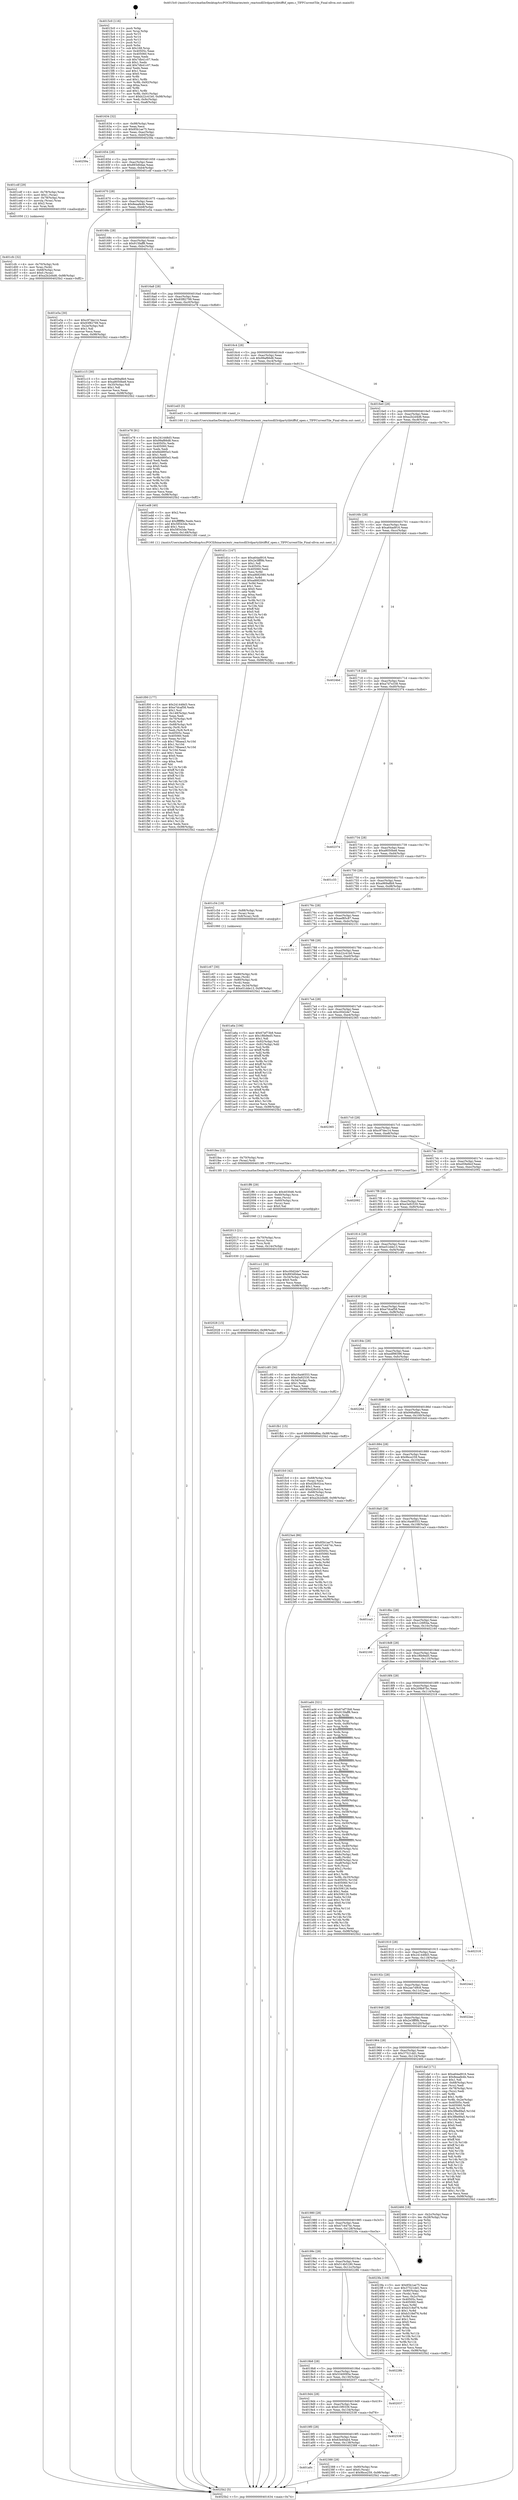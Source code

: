 digraph "0x4015c0" {
  label = "0x4015c0 (/mnt/c/Users/mathe/Desktop/tcc/POCII/binaries/extr_reactosdll3rdpartylibtifftif_open.c_TIFFCurrentTile_Final-ollvm.out::main(0))"
  labelloc = "t"
  node[shape=record]

  Entry [label="",width=0.3,height=0.3,shape=circle,fillcolor=black,style=filled]
  "0x401634" [label="{
     0x401634 [32]\l
     | [instrs]\l
     &nbsp;&nbsp;0x401634 \<+6\>: mov -0x98(%rbp),%eax\l
     &nbsp;&nbsp;0x40163a \<+2\>: mov %eax,%ecx\l
     &nbsp;&nbsp;0x40163c \<+6\>: sub $0x85b1ae75,%ecx\l
     &nbsp;&nbsp;0x401642 \<+6\>: mov %eax,-0xac(%rbp)\l
     &nbsp;&nbsp;0x401648 \<+6\>: mov %ecx,-0xb0(%rbp)\l
     &nbsp;&nbsp;0x40164e \<+6\>: je 000000000040259a \<main+0xfda\>\l
  }"]
  "0x40259a" [label="{
     0x40259a\l
  }", style=dashed]
  "0x401654" [label="{
     0x401654 [28]\l
     | [instrs]\l
     &nbsp;&nbsp;0x401654 \<+5\>: jmp 0000000000401659 \<main+0x99\>\l
     &nbsp;&nbsp;0x401659 \<+6\>: mov -0xac(%rbp),%eax\l
     &nbsp;&nbsp;0x40165f \<+5\>: sub $0x893d0dae,%eax\l
     &nbsp;&nbsp;0x401664 \<+6\>: mov %eax,-0xb4(%rbp)\l
     &nbsp;&nbsp;0x40166a \<+6\>: je 0000000000401cdf \<main+0x71f\>\l
  }"]
  Exit [label="",width=0.3,height=0.3,shape=circle,fillcolor=black,style=filled,peripheries=2]
  "0x401cdf" [label="{
     0x401cdf [29]\l
     | [instrs]\l
     &nbsp;&nbsp;0x401cdf \<+4\>: mov -0x78(%rbp),%rax\l
     &nbsp;&nbsp;0x401ce3 \<+6\>: movl $0x1,(%rax)\l
     &nbsp;&nbsp;0x401ce9 \<+4\>: mov -0x78(%rbp),%rax\l
     &nbsp;&nbsp;0x401ced \<+3\>: movslq (%rax),%rax\l
     &nbsp;&nbsp;0x401cf0 \<+4\>: shl $0x2,%rax\l
     &nbsp;&nbsp;0x401cf4 \<+3\>: mov %rax,%rdi\l
     &nbsp;&nbsp;0x401cf7 \<+5\>: call 0000000000401050 \<malloc@plt\>\l
     | [calls]\l
     &nbsp;&nbsp;0x401050 \{1\} (unknown)\l
  }"]
  "0x401670" [label="{
     0x401670 [28]\l
     | [instrs]\l
     &nbsp;&nbsp;0x401670 \<+5\>: jmp 0000000000401675 \<main+0xb5\>\l
     &nbsp;&nbsp;0x401675 \<+6\>: mov -0xac(%rbp),%eax\l
     &nbsp;&nbsp;0x40167b \<+5\>: sub $0x8eaafe4b,%eax\l
     &nbsp;&nbsp;0x401680 \<+6\>: mov %eax,-0xb8(%rbp)\l
     &nbsp;&nbsp;0x401686 \<+6\>: je 0000000000401e5a \<main+0x89a\>\l
  }"]
  "0x401a0c" [label="{
     0x401a0c\l
  }", style=dashed]
  "0x401e5a" [label="{
     0x401e5a [30]\l
     | [instrs]\l
     &nbsp;&nbsp;0x401e5a \<+5\>: mov $0xc97dec14,%eax\l
     &nbsp;&nbsp;0x401e5f \<+5\>: mov $0x93f82799,%ecx\l
     &nbsp;&nbsp;0x401e64 \<+3\>: mov -0x2e(%rbp),%dl\l
     &nbsp;&nbsp;0x401e67 \<+3\>: test $0x1,%dl\l
     &nbsp;&nbsp;0x401e6a \<+3\>: cmovne %ecx,%eax\l
     &nbsp;&nbsp;0x401e6d \<+6\>: mov %eax,-0x98(%rbp)\l
     &nbsp;&nbsp;0x401e73 \<+5\>: jmp 00000000004025b2 \<main+0xff2\>\l
  }"]
  "0x40168c" [label="{
     0x40168c [28]\l
     | [instrs]\l
     &nbsp;&nbsp;0x40168c \<+5\>: jmp 0000000000401691 \<main+0xd1\>\l
     &nbsp;&nbsp;0x401691 \<+6\>: mov -0xac(%rbp),%eax\l
     &nbsp;&nbsp;0x401697 \<+5\>: sub $0x915faff8,%eax\l
     &nbsp;&nbsp;0x40169c \<+6\>: mov %eax,-0xbc(%rbp)\l
     &nbsp;&nbsp;0x4016a2 \<+6\>: je 0000000000401c15 \<main+0x655\>\l
  }"]
  "0x402388" [label="{
     0x402388 [28]\l
     | [instrs]\l
     &nbsp;&nbsp;0x402388 \<+7\>: mov -0x90(%rbp),%rax\l
     &nbsp;&nbsp;0x40238f \<+6\>: movl $0x0,(%rax)\l
     &nbsp;&nbsp;0x402395 \<+10\>: movl $0x9bce259,-0x98(%rbp)\l
     &nbsp;&nbsp;0x40239f \<+5\>: jmp 00000000004025b2 \<main+0xff2\>\l
  }"]
  "0x401c15" [label="{
     0x401c15 [30]\l
     | [instrs]\l
     &nbsp;&nbsp;0x401c15 \<+5\>: mov $0xa969a8b9,%eax\l
     &nbsp;&nbsp;0x401c1a \<+5\>: mov $0xa8050be8,%ecx\l
     &nbsp;&nbsp;0x401c1f \<+3\>: mov -0x35(%rbp),%dl\l
     &nbsp;&nbsp;0x401c22 \<+3\>: test $0x1,%dl\l
     &nbsp;&nbsp;0x401c25 \<+3\>: cmovne %ecx,%eax\l
     &nbsp;&nbsp;0x401c28 \<+6\>: mov %eax,-0x98(%rbp)\l
     &nbsp;&nbsp;0x401c2e \<+5\>: jmp 00000000004025b2 \<main+0xff2\>\l
  }"]
  "0x4016a8" [label="{
     0x4016a8 [28]\l
     | [instrs]\l
     &nbsp;&nbsp;0x4016a8 \<+5\>: jmp 00000000004016ad \<main+0xed\>\l
     &nbsp;&nbsp;0x4016ad \<+6\>: mov -0xac(%rbp),%eax\l
     &nbsp;&nbsp;0x4016b3 \<+5\>: sub $0x93f82799,%eax\l
     &nbsp;&nbsp;0x4016b8 \<+6\>: mov %eax,-0xc0(%rbp)\l
     &nbsp;&nbsp;0x4016be \<+6\>: je 0000000000401e78 \<main+0x8b8\>\l
  }"]
  "0x4019f0" [label="{
     0x4019f0 [28]\l
     | [instrs]\l
     &nbsp;&nbsp;0x4019f0 \<+5\>: jmp 00000000004019f5 \<main+0x435\>\l
     &nbsp;&nbsp;0x4019f5 \<+6\>: mov -0xac(%rbp),%eax\l
     &nbsp;&nbsp;0x4019fb \<+5\>: sub $0x63e40ab4,%eax\l
     &nbsp;&nbsp;0x401a00 \<+6\>: mov %eax,-0x138(%rbp)\l
     &nbsp;&nbsp;0x401a06 \<+6\>: je 0000000000402388 \<main+0xdc8\>\l
  }"]
  "0x401e78" [label="{
     0x401e78 [91]\l
     | [instrs]\l
     &nbsp;&nbsp;0x401e78 \<+5\>: mov $0x241448d3,%eax\l
     &nbsp;&nbsp;0x401e7d \<+5\>: mov $0x99af66d8,%ecx\l
     &nbsp;&nbsp;0x401e82 \<+7\>: mov 0x40505c,%edx\l
     &nbsp;&nbsp;0x401e89 \<+7\>: mov 0x405060,%esi\l
     &nbsp;&nbsp;0x401e90 \<+2\>: mov %edx,%edi\l
     &nbsp;&nbsp;0x401e92 \<+6\>: sub $0x8dd895e3,%edi\l
     &nbsp;&nbsp;0x401e98 \<+3\>: sub $0x1,%edi\l
     &nbsp;&nbsp;0x401e9b \<+6\>: add $0x8dd895e3,%edi\l
     &nbsp;&nbsp;0x401ea1 \<+3\>: imul %edi,%edx\l
     &nbsp;&nbsp;0x401ea4 \<+3\>: and $0x1,%edx\l
     &nbsp;&nbsp;0x401ea7 \<+3\>: cmp $0x0,%edx\l
     &nbsp;&nbsp;0x401eaa \<+4\>: sete %r8b\l
     &nbsp;&nbsp;0x401eae \<+3\>: cmp $0xa,%esi\l
     &nbsp;&nbsp;0x401eb1 \<+4\>: setl %r9b\l
     &nbsp;&nbsp;0x401eb5 \<+3\>: mov %r8b,%r10b\l
     &nbsp;&nbsp;0x401eb8 \<+3\>: and %r9b,%r10b\l
     &nbsp;&nbsp;0x401ebb \<+3\>: xor %r9b,%r8b\l
     &nbsp;&nbsp;0x401ebe \<+3\>: or %r8b,%r10b\l
     &nbsp;&nbsp;0x401ec1 \<+4\>: test $0x1,%r10b\l
     &nbsp;&nbsp;0x401ec5 \<+3\>: cmovne %ecx,%eax\l
     &nbsp;&nbsp;0x401ec8 \<+6\>: mov %eax,-0x98(%rbp)\l
     &nbsp;&nbsp;0x401ece \<+5\>: jmp 00000000004025b2 \<main+0xff2\>\l
  }"]
  "0x4016c4" [label="{
     0x4016c4 [28]\l
     | [instrs]\l
     &nbsp;&nbsp;0x4016c4 \<+5\>: jmp 00000000004016c9 \<main+0x109\>\l
     &nbsp;&nbsp;0x4016c9 \<+6\>: mov -0xac(%rbp),%eax\l
     &nbsp;&nbsp;0x4016cf \<+5\>: sub $0x99af66d8,%eax\l
     &nbsp;&nbsp;0x4016d4 \<+6\>: mov %eax,-0xc4(%rbp)\l
     &nbsp;&nbsp;0x4016da \<+6\>: je 0000000000401ed3 \<main+0x913\>\l
  }"]
  "0x402538" [label="{
     0x402538\l
  }", style=dashed]
  "0x401ed3" [label="{
     0x401ed3 [5]\l
     | [instrs]\l
     &nbsp;&nbsp;0x401ed3 \<+5\>: call 0000000000401160 \<next_i\>\l
     | [calls]\l
     &nbsp;&nbsp;0x401160 \{1\} (/mnt/c/Users/mathe/Desktop/tcc/POCII/binaries/extr_reactosdll3rdpartylibtifftif_open.c_TIFFCurrentTile_Final-ollvm.out::next_i)\l
  }"]
  "0x4016e0" [label="{
     0x4016e0 [28]\l
     | [instrs]\l
     &nbsp;&nbsp;0x4016e0 \<+5\>: jmp 00000000004016e5 \<main+0x125\>\l
     &nbsp;&nbsp;0x4016e5 \<+6\>: mov -0xac(%rbp),%eax\l
     &nbsp;&nbsp;0x4016eb \<+5\>: sub $0xa2b2d4d6,%eax\l
     &nbsp;&nbsp;0x4016f0 \<+6\>: mov %eax,-0xc8(%rbp)\l
     &nbsp;&nbsp;0x4016f6 \<+6\>: je 0000000000401d1c \<main+0x75c\>\l
  }"]
  "0x4019d4" [label="{
     0x4019d4 [28]\l
     | [instrs]\l
     &nbsp;&nbsp;0x4019d4 \<+5\>: jmp 00000000004019d9 \<main+0x419\>\l
     &nbsp;&nbsp;0x4019d9 \<+6\>: mov -0xac(%rbp),%eax\l
     &nbsp;&nbsp;0x4019df \<+5\>: sub $0x610f0339,%eax\l
     &nbsp;&nbsp;0x4019e4 \<+6\>: mov %eax,-0x134(%rbp)\l
     &nbsp;&nbsp;0x4019ea \<+6\>: je 0000000000402538 \<main+0xf78\>\l
  }"]
  "0x401d1c" [label="{
     0x401d1c [147]\l
     | [instrs]\l
     &nbsp;&nbsp;0x401d1c \<+5\>: mov $0xa64ad916,%eax\l
     &nbsp;&nbsp;0x401d21 \<+5\>: mov $0x2e3fff9b,%ecx\l
     &nbsp;&nbsp;0x401d26 \<+2\>: mov $0x1,%dl\l
     &nbsp;&nbsp;0x401d28 \<+7\>: mov 0x40505c,%esi\l
     &nbsp;&nbsp;0x401d2f \<+7\>: mov 0x405060,%edi\l
     &nbsp;&nbsp;0x401d36 \<+3\>: mov %esi,%r8d\l
     &nbsp;&nbsp;0x401d39 \<+7\>: add $0xad682080,%r8d\l
     &nbsp;&nbsp;0x401d40 \<+4\>: sub $0x1,%r8d\l
     &nbsp;&nbsp;0x401d44 \<+7\>: sub $0xad682080,%r8d\l
     &nbsp;&nbsp;0x401d4b \<+4\>: imul %r8d,%esi\l
     &nbsp;&nbsp;0x401d4f \<+3\>: and $0x1,%esi\l
     &nbsp;&nbsp;0x401d52 \<+3\>: cmp $0x0,%esi\l
     &nbsp;&nbsp;0x401d55 \<+4\>: sete %r9b\l
     &nbsp;&nbsp;0x401d59 \<+3\>: cmp $0xa,%edi\l
     &nbsp;&nbsp;0x401d5c \<+4\>: setl %r10b\l
     &nbsp;&nbsp;0x401d60 \<+3\>: mov %r9b,%r11b\l
     &nbsp;&nbsp;0x401d63 \<+4\>: xor $0xff,%r11b\l
     &nbsp;&nbsp;0x401d67 \<+3\>: mov %r10b,%bl\l
     &nbsp;&nbsp;0x401d6a \<+3\>: xor $0xff,%bl\l
     &nbsp;&nbsp;0x401d6d \<+3\>: xor $0x0,%dl\l
     &nbsp;&nbsp;0x401d70 \<+3\>: mov %r11b,%r14b\l
     &nbsp;&nbsp;0x401d73 \<+4\>: and $0x0,%r14b\l
     &nbsp;&nbsp;0x401d77 \<+3\>: and %dl,%r9b\l
     &nbsp;&nbsp;0x401d7a \<+3\>: mov %bl,%r15b\l
     &nbsp;&nbsp;0x401d7d \<+4\>: and $0x0,%r15b\l
     &nbsp;&nbsp;0x401d81 \<+3\>: and %dl,%r10b\l
     &nbsp;&nbsp;0x401d84 \<+3\>: or %r9b,%r14b\l
     &nbsp;&nbsp;0x401d87 \<+3\>: or %r10b,%r15b\l
     &nbsp;&nbsp;0x401d8a \<+3\>: xor %r15b,%r14b\l
     &nbsp;&nbsp;0x401d8d \<+3\>: or %bl,%r11b\l
     &nbsp;&nbsp;0x401d90 \<+4\>: xor $0xff,%r11b\l
     &nbsp;&nbsp;0x401d94 \<+3\>: or $0x0,%dl\l
     &nbsp;&nbsp;0x401d97 \<+3\>: and %dl,%r11b\l
     &nbsp;&nbsp;0x401d9a \<+3\>: or %r11b,%r14b\l
     &nbsp;&nbsp;0x401d9d \<+4\>: test $0x1,%r14b\l
     &nbsp;&nbsp;0x401da1 \<+3\>: cmovne %ecx,%eax\l
     &nbsp;&nbsp;0x401da4 \<+6\>: mov %eax,-0x98(%rbp)\l
     &nbsp;&nbsp;0x401daa \<+5\>: jmp 00000000004025b2 \<main+0xff2\>\l
  }"]
  "0x4016fc" [label="{
     0x4016fc [28]\l
     | [instrs]\l
     &nbsp;&nbsp;0x4016fc \<+5\>: jmp 0000000000401701 \<main+0x141\>\l
     &nbsp;&nbsp;0x401701 \<+6\>: mov -0xac(%rbp),%eax\l
     &nbsp;&nbsp;0x401707 \<+5\>: sub $0xa64ad916,%eax\l
     &nbsp;&nbsp;0x40170c \<+6\>: mov %eax,-0xcc(%rbp)\l
     &nbsp;&nbsp;0x401712 \<+6\>: je 00000000004024bd \<main+0xefd\>\l
  }"]
  "0x402037" [label="{
     0x402037\l
  }", style=dashed]
  "0x4024bd" [label="{
     0x4024bd\l
  }", style=dashed]
  "0x401718" [label="{
     0x401718 [28]\l
     | [instrs]\l
     &nbsp;&nbsp;0x401718 \<+5\>: jmp 000000000040171d \<main+0x15d\>\l
     &nbsp;&nbsp;0x40171d \<+6\>: mov -0xac(%rbp),%eax\l
     &nbsp;&nbsp;0x401723 \<+5\>: sub $0xa7d7e338,%eax\l
     &nbsp;&nbsp;0x401728 \<+6\>: mov %eax,-0xd0(%rbp)\l
     &nbsp;&nbsp;0x40172e \<+6\>: je 0000000000402374 \<main+0xdb4\>\l
  }"]
  "0x4019b8" [label="{
     0x4019b8 [28]\l
     | [instrs]\l
     &nbsp;&nbsp;0x4019b8 \<+5\>: jmp 00000000004019bd \<main+0x3fd\>\l
     &nbsp;&nbsp;0x4019bd \<+6\>: mov -0xac(%rbp),%eax\l
     &nbsp;&nbsp;0x4019c3 \<+5\>: sub $0x5340095e,%eax\l
     &nbsp;&nbsp;0x4019c8 \<+6\>: mov %eax,-0x130(%rbp)\l
     &nbsp;&nbsp;0x4019ce \<+6\>: je 0000000000402037 \<main+0xa77\>\l
  }"]
  "0x402374" [label="{
     0x402374\l
  }", style=dashed]
  "0x401734" [label="{
     0x401734 [28]\l
     | [instrs]\l
     &nbsp;&nbsp;0x401734 \<+5\>: jmp 0000000000401739 \<main+0x179\>\l
     &nbsp;&nbsp;0x401739 \<+6\>: mov -0xac(%rbp),%eax\l
     &nbsp;&nbsp;0x40173f \<+5\>: sub $0xa8050be8,%eax\l
     &nbsp;&nbsp;0x401744 \<+6\>: mov %eax,-0xd4(%rbp)\l
     &nbsp;&nbsp;0x40174a \<+6\>: je 0000000000401c33 \<main+0x673\>\l
  }"]
  "0x40228b" [label="{
     0x40228b\l
  }", style=dashed]
  "0x401c33" [label="{
     0x401c33\l
  }", style=dashed]
  "0x401750" [label="{
     0x401750 [28]\l
     | [instrs]\l
     &nbsp;&nbsp;0x401750 \<+5\>: jmp 0000000000401755 \<main+0x195\>\l
     &nbsp;&nbsp;0x401755 \<+6\>: mov -0xac(%rbp),%eax\l
     &nbsp;&nbsp;0x40175b \<+5\>: sub $0xa969a8b9,%eax\l
     &nbsp;&nbsp;0x401760 \<+6\>: mov %eax,-0xd8(%rbp)\l
     &nbsp;&nbsp;0x401766 \<+6\>: je 0000000000401c54 \<main+0x694\>\l
  }"]
  "0x40199c" [label="{
     0x40199c [28]\l
     | [instrs]\l
     &nbsp;&nbsp;0x40199c \<+5\>: jmp 00000000004019a1 \<main+0x3e1\>\l
     &nbsp;&nbsp;0x4019a1 \<+6\>: mov -0xac(%rbp),%eax\l
     &nbsp;&nbsp;0x4019a7 \<+5\>: sub $0x514b5180,%eax\l
     &nbsp;&nbsp;0x4019ac \<+6\>: mov %eax,-0x12c(%rbp)\l
     &nbsp;&nbsp;0x4019b2 \<+6\>: je 000000000040228b \<main+0xccb\>\l
  }"]
  "0x401c54" [label="{
     0x401c54 [19]\l
     | [instrs]\l
     &nbsp;&nbsp;0x401c54 \<+7\>: mov -0x88(%rbp),%rax\l
     &nbsp;&nbsp;0x401c5b \<+3\>: mov (%rax),%rax\l
     &nbsp;&nbsp;0x401c5e \<+4\>: mov 0x8(%rax),%rdi\l
     &nbsp;&nbsp;0x401c62 \<+5\>: call 0000000000401060 \<atoi@plt\>\l
     | [calls]\l
     &nbsp;&nbsp;0x401060 \{1\} (unknown)\l
  }"]
  "0x40176c" [label="{
     0x40176c [28]\l
     | [instrs]\l
     &nbsp;&nbsp;0x40176c \<+5\>: jmp 0000000000401771 \<main+0x1b1\>\l
     &nbsp;&nbsp;0x401771 \<+6\>: mov -0xac(%rbp),%eax\l
     &nbsp;&nbsp;0x401777 \<+5\>: sub $0xaef85c87,%eax\l
     &nbsp;&nbsp;0x40177c \<+6\>: mov %eax,-0xdc(%rbp)\l
     &nbsp;&nbsp;0x401782 \<+6\>: je 0000000000402151 \<main+0xb91\>\l
  }"]
  "0x4023fa" [label="{
     0x4023fa [108]\l
     | [instrs]\l
     &nbsp;&nbsp;0x4023fa \<+5\>: mov $0x85b1ae75,%eax\l
     &nbsp;&nbsp;0x4023ff \<+5\>: mov $0x37521dd1,%ecx\l
     &nbsp;&nbsp;0x402404 \<+7\>: mov -0x90(%rbp),%rdx\l
     &nbsp;&nbsp;0x40240b \<+2\>: mov (%rdx),%esi\l
     &nbsp;&nbsp;0x40240d \<+3\>: mov %esi,-0x2c(%rbp)\l
     &nbsp;&nbsp;0x402410 \<+7\>: mov 0x40505c,%esi\l
     &nbsp;&nbsp;0x402417 \<+7\>: mov 0x405060,%edi\l
     &nbsp;&nbsp;0x40241e \<+3\>: mov %esi,%r8d\l
     &nbsp;&nbsp;0x402421 \<+7\>: add $0xb318ef76,%r8d\l
     &nbsp;&nbsp;0x402428 \<+4\>: sub $0x1,%r8d\l
     &nbsp;&nbsp;0x40242c \<+7\>: sub $0xb318ef76,%r8d\l
     &nbsp;&nbsp;0x402433 \<+4\>: imul %r8d,%esi\l
     &nbsp;&nbsp;0x402437 \<+3\>: and $0x1,%esi\l
     &nbsp;&nbsp;0x40243a \<+3\>: cmp $0x0,%esi\l
     &nbsp;&nbsp;0x40243d \<+4\>: sete %r9b\l
     &nbsp;&nbsp;0x402441 \<+3\>: cmp $0xa,%edi\l
     &nbsp;&nbsp;0x402444 \<+4\>: setl %r10b\l
     &nbsp;&nbsp;0x402448 \<+3\>: mov %r9b,%r11b\l
     &nbsp;&nbsp;0x40244b \<+3\>: and %r10b,%r11b\l
     &nbsp;&nbsp;0x40244e \<+3\>: xor %r10b,%r9b\l
     &nbsp;&nbsp;0x402451 \<+3\>: or %r9b,%r11b\l
     &nbsp;&nbsp;0x402454 \<+4\>: test $0x1,%r11b\l
     &nbsp;&nbsp;0x402458 \<+3\>: cmovne %ecx,%eax\l
     &nbsp;&nbsp;0x40245b \<+6\>: mov %eax,-0x98(%rbp)\l
     &nbsp;&nbsp;0x402461 \<+5\>: jmp 00000000004025b2 \<main+0xff2\>\l
  }"]
  "0x402151" [label="{
     0x402151\l
  }", style=dashed]
  "0x401788" [label="{
     0x401788 [28]\l
     | [instrs]\l
     &nbsp;&nbsp;0x401788 \<+5\>: jmp 000000000040178d \<main+0x1cd\>\l
     &nbsp;&nbsp;0x40178d \<+6\>: mov -0xac(%rbp),%eax\l
     &nbsp;&nbsp;0x401793 \<+5\>: sub $0xb22c41b0,%eax\l
     &nbsp;&nbsp;0x401798 \<+6\>: mov %eax,-0xe0(%rbp)\l
     &nbsp;&nbsp;0x40179e \<+6\>: je 0000000000401a6a \<main+0x4aa\>\l
  }"]
  "0x401980" [label="{
     0x401980 [28]\l
     | [instrs]\l
     &nbsp;&nbsp;0x401980 \<+5\>: jmp 0000000000401985 \<main+0x3c5\>\l
     &nbsp;&nbsp;0x401985 \<+6\>: mov -0xac(%rbp),%eax\l
     &nbsp;&nbsp;0x40198b \<+5\>: sub $0x47c4474c,%eax\l
     &nbsp;&nbsp;0x401990 \<+6\>: mov %eax,-0x128(%rbp)\l
     &nbsp;&nbsp;0x401996 \<+6\>: je 00000000004023fa \<main+0xe3a\>\l
  }"]
  "0x401a6a" [label="{
     0x401a6a [106]\l
     | [instrs]\l
     &nbsp;&nbsp;0x401a6a \<+5\>: mov $0x67ef73b8,%eax\l
     &nbsp;&nbsp;0x401a6f \<+5\>: mov $0x1f6b9ed5,%ecx\l
     &nbsp;&nbsp;0x401a74 \<+2\>: mov $0x1,%dl\l
     &nbsp;&nbsp;0x401a76 \<+7\>: mov -0x92(%rbp),%sil\l
     &nbsp;&nbsp;0x401a7d \<+7\>: mov -0x91(%rbp),%dil\l
     &nbsp;&nbsp;0x401a84 \<+3\>: mov %sil,%r8b\l
     &nbsp;&nbsp;0x401a87 \<+4\>: xor $0xff,%r8b\l
     &nbsp;&nbsp;0x401a8b \<+3\>: mov %dil,%r9b\l
     &nbsp;&nbsp;0x401a8e \<+4\>: xor $0xff,%r9b\l
     &nbsp;&nbsp;0x401a92 \<+3\>: xor $0x1,%dl\l
     &nbsp;&nbsp;0x401a95 \<+3\>: mov %r8b,%r10b\l
     &nbsp;&nbsp;0x401a98 \<+4\>: and $0xff,%r10b\l
     &nbsp;&nbsp;0x401a9c \<+3\>: and %dl,%sil\l
     &nbsp;&nbsp;0x401a9f \<+3\>: mov %r9b,%r11b\l
     &nbsp;&nbsp;0x401aa2 \<+4\>: and $0xff,%r11b\l
     &nbsp;&nbsp;0x401aa6 \<+3\>: and %dl,%dil\l
     &nbsp;&nbsp;0x401aa9 \<+3\>: or %sil,%r10b\l
     &nbsp;&nbsp;0x401aac \<+3\>: or %dil,%r11b\l
     &nbsp;&nbsp;0x401aaf \<+3\>: xor %r11b,%r10b\l
     &nbsp;&nbsp;0x401ab2 \<+3\>: or %r9b,%r8b\l
     &nbsp;&nbsp;0x401ab5 \<+4\>: xor $0xff,%r8b\l
     &nbsp;&nbsp;0x401ab9 \<+3\>: or $0x1,%dl\l
     &nbsp;&nbsp;0x401abc \<+3\>: and %dl,%r8b\l
     &nbsp;&nbsp;0x401abf \<+3\>: or %r8b,%r10b\l
     &nbsp;&nbsp;0x401ac2 \<+4\>: test $0x1,%r10b\l
     &nbsp;&nbsp;0x401ac6 \<+3\>: cmovne %ecx,%eax\l
     &nbsp;&nbsp;0x401ac9 \<+6\>: mov %eax,-0x98(%rbp)\l
     &nbsp;&nbsp;0x401acf \<+5\>: jmp 00000000004025b2 \<main+0xff2\>\l
  }"]
  "0x4017a4" [label="{
     0x4017a4 [28]\l
     | [instrs]\l
     &nbsp;&nbsp;0x4017a4 \<+5\>: jmp 00000000004017a9 \<main+0x1e9\>\l
     &nbsp;&nbsp;0x4017a9 \<+6\>: mov -0xac(%rbp),%eax\l
     &nbsp;&nbsp;0x4017af \<+5\>: sub $0xc00d2de7,%eax\l
     &nbsp;&nbsp;0x4017b4 \<+6\>: mov %eax,-0xe4(%rbp)\l
     &nbsp;&nbsp;0x4017ba \<+6\>: je 0000000000402365 \<main+0xda5\>\l
  }"]
  "0x4025b2" [label="{
     0x4025b2 [5]\l
     | [instrs]\l
     &nbsp;&nbsp;0x4025b2 \<+5\>: jmp 0000000000401634 \<main+0x74\>\l
  }"]
  "0x4015c0" [label="{
     0x4015c0 [116]\l
     | [instrs]\l
     &nbsp;&nbsp;0x4015c0 \<+1\>: push %rbp\l
     &nbsp;&nbsp;0x4015c1 \<+3\>: mov %rsp,%rbp\l
     &nbsp;&nbsp;0x4015c4 \<+2\>: push %r15\l
     &nbsp;&nbsp;0x4015c6 \<+2\>: push %r14\l
     &nbsp;&nbsp;0x4015c8 \<+2\>: push %r13\l
     &nbsp;&nbsp;0x4015ca \<+2\>: push %r12\l
     &nbsp;&nbsp;0x4015cc \<+1\>: push %rbx\l
     &nbsp;&nbsp;0x4015cd \<+7\>: sub $0x168,%rsp\l
     &nbsp;&nbsp;0x4015d4 \<+7\>: mov 0x40505c,%eax\l
     &nbsp;&nbsp;0x4015db \<+7\>: mov 0x405060,%ecx\l
     &nbsp;&nbsp;0x4015e2 \<+2\>: mov %eax,%edx\l
     &nbsp;&nbsp;0x4015e4 \<+6\>: sub $0x7db41c07,%edx\l
     &nbsp;&nbsp;0x4015ea \<+3\>: sub $0x1,%edx\l
     &nbsp;&nbsp;0x4015ed \<+6\>: add $0x7db41c07,%edx\l
     &nbsp;&nbsp;0x4015f3 \<+3\>: imul %edx,%eax\l
     &nbsp;&nbsp;0x4015f6 \<+3\>: and $0x1,%eax\l
     &nbsp;&nbsp;0x4015f9 \<+3\>: cmp $0x0,%eax\l
     &nbsp;&nbsp;0x4015fc \<+4\>: sete %r8b\l
     &nbsp;&nbsp;0x401600 \<+4\>: and $0x1,%r8b\l
     &nbsp;&nbsp;0x401604 \<+7\>: mov %r8b,-0x92(%rbp)\l
     &nbsp;&nbsp;0x40160b \<+3\>: cmp $0xa,%ecx\l
     &nbsp;&nbsp;0x40160e \<+4\>: setl %r8b\l
     &nbsp;&nbsp;0x401612 \<+4\>: and $0x1,%r8b\l
     &nbsp;&nbsp;0x401616 \<+7\>: mov %r8b,-0x91(%rbp)\l
     &nbsp;&nbsp;0x40161d \<+10\>: movl $0xb22c41b0,-0x98(%rbp)\l
     &nbsp;&nbsp;0x401627 \<+6\>: mov %edi,-0x9c(%rbp)\l
     &nbsp;&nbsp;0x40162d \<+7\>: mov %rsi,-0xa8(%rbp)\l
  }"]
  "0x402466" [label="{
     0x402466 [18]\l
     | [instrs]\l
     &nbsp;&nbsp;0x402466 \<+3\>: mov -0x2c(%rbp),%eax\l
     &nbsp;&nbsp;0x402469 \<+4\>: lea -0x28(%rbp),%rsp\l
     &nbsp;&nbsp;0x40246d \<+1\>: pop %rbx\l
     &nbsp;&nbsp;0x40246e \<+2\>: pop %r12\l
     &nbsp;&nbsp;0x402470 \<+2\>: pop %r13\l
     &nbsp;&nbsp;0x402472 \<+2\>: pop %r14\l
     &nbsp;&nbsp;0x402474 \<+2\>: pop %r15\l
     &nbsp;&nbsp;0x402476 \<+1\>: pop %rbp\l
     &nbsp;&nbsp;0x402477 \<+1\>: ret\l
  }"]
  "0x402365" [label="{
     0x402365\l
  }", style=dashed]
  "0x4017c0" [label="{
     0x4017c0 [28]\l
     | [instrs]\l
     &nbsp;&nbsp;0x4017c0 \<+5\>: jmp 00000000004017c5 \<main+0x205\>\l
     &nbsp;&nbsp;0x4017c5 \<+6\>: mov -0xac(%rbp),%eax\l
     &nbsp;&nbsp;0x4017cb \<+5\>: sub $0xc97dec14,%eax\l
     &nbsp;&nbsp;0x4017d0 \<+6\>: mov %eax,-0xe8(%rbp)\l
     &nbsp;&nbsp;0x4017d6 \<+6\>: je 0000000000401fea \<main+0xa2a\>\l
  }"]
  "0x402028" [label="{
     0x402028 [15]\l
     | [instrs]\l
     &nbsp;&nbsp;0x402028 \<+10\>: movl $0x63e40ab4,-0x98(%rbp)\l
     &nbsp;&nbsp;0x402032 \<+5\>: jmp 00000000004025b2 \<main+0xff2\>\l
  }"]
  "0x401fea" [label="{
     0x401fea [12]\l
     | [instrs]\l
     &nbsp;&nbsp;0x401fea \<+4\>: mov -0x70(%rbp),%rax\l
     &nbsp;&nbsp;0x401fee \<+3\>: mov (%rax),%rdi\l
     &nbsp;&nbsp;0x401ff1 \<+5\>: call 00000000004013f0 \<TIFFCurrentTile\>\l
     | [calls]\l
     &nbsp;&nbsp;0x4013f0 \{1\} (/mnt/c/Users/mathe/Desktop/tcc/POCII/binaries/extr_reactosdll3rdpartylibtifftif_open.c_TIFFCurrentTile_Final-ollvm.out::TIFFCurrentTile)\l
  }"]
  "0x4017dc" [label="{
     0x4017dc [28]\l
     | [instrs]\l
     &nbsp;&nbsp;0x4017dc \<+5\>: jmp 00000000004017e1 \<main+0x221\>\l
     &nbsp;&nbsp;0x4017e1 \<+6\>: mov -0xac(%rbp),%eax\l
     &nbsp;&nbsp;0x4017e7 \<+5\>: sub $0xd59efdcf,%eax\l
     &nbsp;&nbsp;0x4017ec \<+6\>: mov %eax,-0xec(%rbp)\l
     &nbsp;&nbsp;0x4017f2 \<+6\>: je 0000000000402092 \<main+0xad2\>\l
  }"]
  "0x402013" [label="{
     0x402013 [21]\l
     | [instrs]\l
     &nbsp;&nbsp;0x402013 \<+4\>: mov -0x70(%rbp),%rcx\l
     &nbsp;&nbsp;0x402017 \<+3\>: mov (%rcx),%rcx\l
     &nbsp;&nbsp;0x40201a \<+3\>: mov %rcx,%rdi\l
     &nbsp;&nbsp;0x40201d \<+6\>: mov %eax,-0x14c(%rbp)\l
     &nbsp;&nbsp;0x402023 \<+5\>: call 0000000000401030 \<free@plt\>\l
     | [calls]\l
     &nbsp;&nbsp;0x401030 \{1\} (unknown)\l
  }"]
  "0x402092" [label="{
     0x402092\l
  }", style=dashed]
  "0x4017f8" [label="{
     0x4017f8 [28]\l
     | [instrs]\l
     &nbsp;&nbsp;0x4017f8 \<+5\>: jmp 00000000004017fd \<main+0x23d\>\l
     &nbsp;&nbsp;0x4017fd \<+6\>: mov -0xac(%rbp),%eax\l
     &nbsp;&nbsp;0x401803 \<+5\>: sub $0xe3a92530,%eax\l
     &nbsp;&nbsp;0x401808 \<+6\>: mov %eax,-0xf0(%rbp)\l
     &nbsp;&nbsp;0x40180e \<+6\>: je 0000000000401cc1 \<main+0x701\>\l
  }"]
  "0x401ff6" [label="{
     0x401ff6 [29]\l
     | [instrs]\l
     &nbsp;&nbsp;0x401ff6 \<+10\>: movabs $0x4030d6,%rdi\l
     &nbsp;&nbsp;0x402000 \<+4\>: mov -0x60(%rbp),%rcx\l
     &nbsp;&nbsp;0x402004 \<+2\>: mov %eax,(%rcx)\l
     &nbsp;&nbsp;0x402006 \<+4\>: mov -0x60(%rbp),%rcx\l
     &nbsp;&nbsp;0x40200a \<+2\>: mov (%rcx),%esi\l
     &nbsp;&nbsp;0x40200c \<+2\>: mov $0x0,%al\l
     &nbsp;&nbsp;0x40200e \<+5\>: call 0000000000401040 \<printf@plt\>\l
     | [calls]\l
     &nbsp;&nbsp;0x401040 \{1\} (unknown)\l
  }"]
  "0x401cc1" [label="{
     0x401cc1 [30]\l
     | [instrs]\l
     &nbsp;&nbsp;0x401cc1 \<+5\>: mov $0xc00d2de7,%eax\l
     &nbsp;&nbsp;0x401cc6 \<+5\>: mov $0x893d0dae,%ecx\l
     &nbsp;&nbsp;0x401ccb \<+3\>: mov -0x34(%rbp),%edx\l
     &nbsp;&nbsp;0x401cce \<+3\>: cmp $0x0,%edx\l
     &nbsp;&nbsp;0x401cd1 \<+3\>: cmove %ecx,%eax\l
     &nbsp;&nbsp;0x401cd4 \<+6\>: mov %eax,-0x98(%rbp)\l
     &nbsp;&nbsp;0x401cda \<+5\>: jmp 00000000004025b2 \<main+0xff2\>\l
  }"]
  "0x401814" [label="{
     0x401814 [28]\l
     | [instrs]\l
     &nbsp;&nbsp;0x401814 \<+5\>: jmp 0000000000401819 \<main+0x259\>\l
     &nbsp;&nbsp;0x401819 \<+6\>: mov -0xac(%rbp),%eax\l
     &nbsp;&nbsp;0x40181f \<+5\>: sub $0xe51dde13,%eax\l
     &nbsp;&nbsp;0x401824 \<+6\>: mov %eax,-0xf4(%rbp)\l
     &nbsp;&nbsp;0x40182a \<+6\>: je 0000000000401c85 \<main+0x6c5\>\l
  }"]
  "0x401f00" [label="{
     0x401f00 [177]\l
     | [instrs]\l
     &nbsp;&nbsp;0x401f00 \<+5\>: mov $0x241448d3,%ecx\l
     &nbsp;&nbsp;0x401f05 \<+5\>: mov $0xe7dcaf58,%edx\l
     &nbsp;&nbsp;0x401f0a \<+3\>: mov $0x1,%sil\l
     &nbsp;&nbsp;0x401f0d \<+6\>: mov -0x148(%rbp),%edi\l
     &nbsp;&nbsp;0x401f13 \<+3\>: imul %eax,%edi\l
     &nbsp;&nbsp;0x401f16 \<+4\>: mov -0x70(%rbp),%r8\l
     &nbsp;&nbsp;0x401f1a \<+3\>: mov (%r8),%r8\l
     &nbsp;&nbsp;0x401f1d \<+4\>: mov -0x68(%rbp),%r9\l
     &nbsp;&nbsp;0x401f21 \<+3\>: movslq (%r9),%r9\l
     &nbsp;&nbsp;0x401f24 \<+4\>: mov %edi,(%r8,%r9,4)\l
     &nbsp;&nbsp;0x401f28 \<+7\>: mov 0x40505c,%eax\l
     &nbsp;&nbsp;0x401f2f \<+7\>: mov 0x405060,%edi\l
     &nbsp;&nbsp;0x401f36 \<+3\>: mov %eax,%r10d\l
     &nbsp;&nbsp;0x401f39 \<+7\>: sub $0x178baea3,%r10d\l
     &nbsp;&nbsp;0x401f40 \<+4\>: sub $0x1,%r10d\l
     &nbsp;&nbsp;0x401f44 \<+7\>: add $0x178baea3,%r10d\l
     &nbsp;&nbsp;0x401f4b \<+4\>: imul %r10d,%eax\l
     &nbsp;&nbsp;0x401f4f \<+3\>: and $0x1,%eax\l
     &nbsp;&nbsp;0x401f52 \<+3\>: cmp $0x0,%eax\l
     &nbsp;&nbsp;0x401f55 \<+4\>: sete %r11b\l
     &nbsp;&nbsp;0x401f59 \<+3\>: cmp $0xa,%edi\l
     &nbsp;&nbsp;0x401f5c \<+3\>: setl %bl\l
     &nbsp;&nbsp;0x401f5f \<+3\>: mov %r11b,%r14b\l
     &nbsp;&nbsp;0x401f62 \<+4\>: xor $0xff,%r14b\l
     &nbsp;&nbsp;0x401f66 \<+3\>: mov %bl,%r15b\l
     &nbsp;&nbsp;0x401f69 \<+4\>: xor $0xff,%r15b\l
     &nbsp;&nbsp;0x401f6d \<+4\>: xor $0x0,%sil\l
     &nbsp;&nbsp;0x401f71 \<+3\>: mov %r14b,%r12b\l
     &nbsp;&nbsp;0x401f74 \<+4\>: and $0x0,%r12b\l
     &nbsp;&nbsp;0x401f78 \<+3\>: and %sil,%r11b\l
     &nbsp;&nbsp;0x401f7b \<+3\>: mov %r15b,%r13b\l
     &nbsp;&nbsp;0x401f7e \<+4\>: and $0x0,%r13b\l
     &nbsp;&nbsp;0x401f82 \<+3\>: and %sil,%bl\l
     &nbsp;&nbsp;0x401f85 \<+3\>: or %r11b,%r12b\l
     &nbsp;&nbsp;0x401f88 \<+3\>: or %bl,%r13b\l
     &nbsp;&nbsp;0x401f8b \<+3\>: xor %r13b,%r12b\l
     &nbsp;&nbsp;0x401f8e \<+3\>: or %r15b,%r14b\l
     &nbsp;&nbsp;0x401f91 \<+4\>: xor $0xff,%r14b\l
     &nbsp;&nbsp;0x401f95 \<+4\>: or $0x0,%sil\l
     &nbsp;&nbsp;0x401f99 \<+3\>: and %sil,%r14b\l
     &nbsp;&nbsp;0x401f9c \<+3\>: or %r14b,%r12b\l
     &nbsp;&nbsp;0x401f9f \<+4\>: test $0x1,%r12b\l
     &nbsp;&nbsp;0x401fa3 \<+3\>: cmovne %edx,%ecx\l
     &nbsp;&nbsp;0x401fa6 \<+6\>: mov %ecx,-0x98(%rbp)\l
     &nbsp;&nbsp;0x401fac \<+5\>: jmp 00000000004025b2 \<main+0xff2\>\l
  }"]
  "0x401c85" [label="{
     0x401c85 [30]\l
     | [instrs]\l
     &nbsp;&nbsp;0x401c85 \<+5\>: mov $0x16a46553,%eax\l
     &nbsp;&nbsp;0x401c8a \<+5\>: mov $0xe3a92530,%ecx\l
     &nbsp;&nbsp;0x401c8f \<+3\>: mov -0x34(%rbp),%edx\l
     &nbsp;&nbsp;0x401c92 \<+3\>: cmp $0x1,%edx\l
     &nbsp;&nbsp;0x401c95 \<+3\>: cmovl %ecx,%eax\l
     &nbsp;&nbsp;0x401c98 \<+6\>: mov %eax,-0x98(%rbp)\l
     &nbsp;&nbsp;0x401c9e \<+5\>: jmp 00000000004025b2 \<main+0xff2\>\l
  }"]
  "0x401830" [label="{
     0x401830 [28]\l
     | [instrs]\l
     &nbsp;&nbsp;0x401830 \<+5\>: jmp 0000000000401835 \<main+0x275\>\l
     &nbsp;&nbsp;0x401835 \<+6\>: mov -0xac(%rbp),%eax\l
     &nbsp;&nbsp;0x40183b \<+5\>: sub $0xe7dcaf58,%eax\l
     &nbsp;&nbsp;0x401840 \<+6\>: mov %eax,-0xf8(%rbp)\l
     &nbsp;&nbsp;0x401846 \<+6\>: je 0000000000401fb1 \<main+0x9f1\>\l
  }"]
  "0x401ed8" [label="{
     0x401ed8 [40]\l
     | [instrs]\l
     &nbsp;&nbsp;0x401ed8 \<+5\>: mov $0x2,%ecx\l
     &nbsp;&nbsp;0x401edd \<+1\>: cltd\l
     &nbsp;&nbsp;0x401ede \<+2\>: idiv %ecx\l
     &nbsp;&nbsp;0x401ee0 \<+6\>: imul $0xfffffffe,%edx,%ecx\l
     &nbsp;&nbsp;0x401ee6 \<+6\>: add $0x58543de,%ecx\l
     &nbsp;&nbsp;0x401eec \<+3\>: add $0x1,%ecx\l
     &nbsp;&nbsp;0x401eef \<+6\>: sub $0x58543de,%ecx\l
     &nbsp;&nbsp;0x401ef5 \<+6\>: mov %ecx,-0x148(%rbp)\l
     &nbsp;&nbsp;0x401efb \<+5\>: call 0000000000401160 \<next_i\>\l
     | [calls]\l
     &nbsp;&nbsp;0x401160 \{1\} (/mnt/c/Users/mathe/Desktop/tcc/POCII/binaries/extr_reactosdll3rdpartylibtifftif_open.c_TIFFCurrentTile_Final-ollvm.out::next_i)\l
  }"]
  "0x401fb1" [label="{
     0x401fb1 [15]\l
     | [instrs]\l
     &nbsp;&nbsp;0x401fb1 \<+10\>: movl $0x946a8ba,-0x98(%rbp)\l
     &nbsp;&nbsp;0x401fbb \<+5\>: jmp 00000000004025b2 \<main+0xff2\>\l
  }"]
  "0x40184c" [label="{
     0x40184c [28]\l
     | [instrs]\l
     &nbsp;&nbsp;0x40184c \<+5\>: jmp 0000000000401851 \<main+0x291\>\l
     &nbsp;&nbsp;0x401851 \<+6\>: mov -0xac(%rbp),%eax\l
     &nbsp;&nbsp;0x401857 \<+5\>: sub $0xedf98396,%eax\l
     &nbsp;&nbsp;0x40185c \<+6\>: mov %eax,-0xfc(%rbp)\l
     &nbsp;&nbsp;0x401862 \<+6\>: je 000000000040226d \<main+0xcad\>\l
  }"]
  "0x401964" [label="{
     0x401964 [28]\l
     | [instrs]\l
     &nbsp;&nbsp;0x401964 \<+5\>: jmp 0000000000401969 \<main+0x3a9\>\l
     &nbsp;&nbsp;0x401969 \<+6\>: mov -0xac(%rbp),%eax\l
     &nbsp;&nbsp;0x40196f \<+5\>: sub $0x37521dd1,%eax\l
     &nbsp;&nbsp;0x401974 \<+6\>: mov %eax,-0x124(%rbp)\l
     &nbsp;&nbsp;0x40197a \<+6\>: je 0000000000402466 \<main+0xea6\>\l
  }"]
  "0x40226d" [label="{
     0x40226d\l
  }", style=dashed]
  "0x401868" [label="{
     0x401868 [28]\l
     | [instrs]\l
     &nbsp;&nbsp;0x401868 \<+5\>: jmp 000000000040186d \<main+0x2ad\>\l
     &nbsp;&nbsp;0x40186d \<+6\>: mov -0xac(%rbp),%eax\l
     &nbsp;&nbsp;0x401873 \<+5\>: sub $0x946a8ba,%eax\l
     &nbsp;&nbsp;0x401878 \<+6\>: mov %eax,-0x100(%rbp)\l
     &nbsp;&nbsp;0x40187e \<+6\>: je 0000000000401fc0 \<main+0xa00\>\l
  }"]
  "0x401daf" [label="{
     0x401daf [171]\l
     | [instrs]\l
     &nbsp;&nbsp;0x401daf \<+5\>: mov $0xa64ad916,%eax\l
     &nbsp;&nbsp;0x401db4 \<+5\>: mov $0x8eaafe4b,%ecx\l
     &nbsp;&nbsp;0x401db9 \<+2\>: mov $0x1,%dl\l
     &nbsp;&nbsp;0x401dbb \<+4\>: mov -0x68(%rbp),%rsi\l
     &nbsp;&nbsp;0x401dbf \<+2\>: mov (%rsi),%edi\l
     &nbsp;&nbsp;0x401dc1 \<+4\>: mov -0x78(%rbp),%rsi\l
     &nbsp;&nbsp;0x401dc5 \<+2\>: cmp (%rsi),%edi\l
     &nbsp;&nbsp;0x401dc7 \<+4\>: setl %r8b\l
     &nbsp;&nbsp;0x401dcb \<+4\>: and $0x1,%r8b\l
     &nbsp;&nbsp;0x401dcf \<+4\>: mov %r8b,-0x2e(%rbp)\l
     &nbsp;&nbsp;0x401dd3 \<+7\>: mov 0x40505c,%edi\l
     &nbsp;&nbsp;0x401dda \<+8\>: mov 0x405060,%r9d\l
     &nbsp;&nbsp;0x401de2 \<+3\>: mov %edi,%r10d\l
     &nbsp;&nbsp;0x401de5 \<+7\>: sub $0x3f8e89a5,%r10d\l
     &nbsp;&nbsp;0x401dec \<+4\>: sub $0x1,%r10d\l
     &nbsp;&nbsp;0x401df0 \<+7\>: add $0x3f8e89a5,%r10d\l
     &nbsp;&nbsp;0x401df7 \<+4\>: imul %r10d,%edi\l
     &nbsp;&nbsp;0x401dfb \<+3\>: and $0x1,%edi\l
     &nbsp;&nbsp;0x401dfe \<+3\>: cmp $0x0,%edi\l
     &nbsp;&nbsp;0x401e01 \<+4\>: sete %r8b\l
     &nbsp;&nbsp;0x401e05 \<+4\>: cmp $0xa,%r9d\l
     &nbsp;&nbsp;0x401e09 \<+4\>: setl %r11b\l
     &nbsp;&nbsp;0x401e0d \<+3\>: mov %r8b,%bl\l
     &nbsp;&nbsp;0x401e10 \<+3\>: xor $0xff,%bl\l
     &nbsp;&nbsp;0x401e13 \<+3\>: mov %r11b,%r14b\l
     &nbsp;&nbsp;0x401e16 \<+4\>: xor $0xff,%r14b\l
     &nbsp;&nbsp;0x401e1a \<+3\>: xor $0x0,%dl\l
     &nbsp;&nbsp;0x401e1d \<+3\>: mov %bl,%r15b\l
     &nbsp;&nbsp;0x401e20 \<+4\>: and $0x0,%r15b\l
     &nbsp;&nbsp;0x401e24 \<+3\>: and %dl,%r8b\l
     &nbsp;&nbsp;0x401e27 \<+3\>: mov %r14b,%r12b\l
     &nbsp;&nbsp;0x401e2a \<+4\>: and $0x0,%r12b\l
     &nbsp;&nbsp;0x401e2e \<+3\>: and %dl,%r11b\l
     &nbsp;&nbsp;0x401e31 \<+3\>: or %r8b,%r15b\l
     &nbsp;&nbsp;0x401e34 \<+3\>: or %r11b,%r12b\l
     &nbsp;&nbsp;0x401e37 \<+3\>: xor %r12b,%r15b\l
     &nbsp;&nbsp;0x401e3a \<+3\>: or %r14b,%bl\l
     &nbsp;&nbsp;0x401e3d \<+3\>: xor $0xff,%bl\l
     &nbsp;&nbsp;0x401e40 \<+3\>: or $0x0,%dl\l
     &nbsp;&nbsp;0x401e43 \<+2\>: and %dl,%bl\l
     &nbsp;&nbsp;0x401e45 \<+3\>: or %bl,%r15b\l
     &nbsp;&nbsp;0x401e48 \<+4\>: test $0x1,%r15b\l
     &nbsp;&nbsp;0x401e4c \<+3\>: cmovne %ecx,%eax\l
     &nbsp;&nbsp;0x401e4f \<+6\>: mov %eax,-0x98(%rbp)\l
     &nbsp;&nbsp;0x401e55 \<+5\>: jmp 00000000004025b2 \<main+0xff2\>\l
  }"]
  "0x401fc0" [label="{
     0x401fc0 [42]\l
     | [instrs]\l
     &nbsp;&nbsp;0x401fc0 \<+4\>: mov -0x68(%rbp),%rax\l
     &nbsp;&nbsp;0x401fc4 \<+2\>: mov (%rax),%ecx\l
     &nbsp;&nbsp;0x401fc6 \<+6\>: sub $0xd28c02ca,%ecx\l
     &nbsp;&nbsp;0x401fcc \<+3\>: add $0x1,%ecx\l
     &nbsp;&nbsp;0x401fcf \<+6\>: add $0xd28c02ca,%ecx\l
     &nbsp;&nbsp;0x401fd5 \<+4\>: mov -0x68(%rbp),%rax\l
     &nbsp;&nbsp;0x401fd9 \<+2\>: mov %ecx,(%rax)\l
     &nbsp;&nbsp;0x401fdb \<+10\>: movl $0xa2b2d4d6,-0x98(%rbp)\l
     &nbsp;&nbsp;0x401fe5 \<+5\>: jmp 00000000004025b2 \<main+0xff2\>\l
  }"]
  "0x401884" [label="{
     0x401884 [28]\l
     | [instrs]\l
     &nbsp;&nbsp;0x401884 \<+5\>: jmp 0000000000401889 \<main+0x2c9\>\l
     &nbsp;&nbsp;0x401889 \<+6\>: mov -0xac(%rbp),%eax\l
     &nbsp;&nbsp;0x40188f \<+5\>: sub $0x9bce259,%eax\l
     &nbsp;&nbsp;0x401894 \<+6\>: mov %eax,-0x104(%rbp)\l
     &nbsp;&nbsp;0x40189a \<+6\>: je 00000000004023a4 \<main+0xde4\>\l
  }"]
  "0x401948" [label="{
     0x401948 [28]\l
     | [instrs]\l
     &nbsp;&nbsp;0x401948 \<+5\>: jmp 000000000040194d \<main+0x38d\>\l
     &nbsp;&nbsp;0x40194d \<+6\>: mov -0xac(%rbp),%eax\l
     &nbsp;&nbsp;0x401953 \<+5\>: sub $0x2e3fff9b,%eax\l
     &nbsp;&nbsp;0x401958 \<+6\>: mov %eax,-0x120(%rbp)\l
     &nbsp;&nbsp;0x40195e \<+6\>: je 0000000000401daf \<main+0x7ef\>\l
  }"]
  "0x4023a4" [label="{
     0x4023a4 [86]\l
     | [instrs]\l
     &nbsp;&nbsp;0x4023a4 \<+5\>: mov $0x85b1ae75,%eax\l
     &nbsp;&nbsp;0x4023a9 \<+5\>: mov $0x47c4474c,%ecx\l
     &nbsp;&nbsp;0x4023ae \<+2\>: xor %edx,%edx\l
     &nbsp;&nbsp;0x4023b0 \<+7\>: mov 0x40505c,%esi\l
     &nbsp;&nbsp;0x4023b7 \<+7\>: mov 0x405060,%edi\l
     &nbsp;&nbsp;0x4023be \<+3\>: sub $0x1,%edx\l
     &nbsp;&nbsp;0x4023c1 \<+3\>: mov %esi,%r8d\l
     &nbsp;&nbsp;0x4023c4 \<+3\>: add %edx,%r8d\l
     &nbsp;&nbsp;0x4023c7 \<+4\>: imul %r8d,%esi\l
     &nbsp;&nbsp;0x4023cb \<+3\>: and $0x1,%esi\l
     &nbsp;&nbsp;0x4023ce \<+3\>: cmp $0x0,%esi\l
     &nbsp;&nbsp;0x4023d1 \<+4\>: sete %r9b\l
     &nbsp;&nbsp;0x4023d5 \<+3\>: cmp $0xa,%edi\l
     &nbsp;&nbsp;0x4023d8 \<+4\>: setl %r10b\l
     &nbsp;&nbsp;0x4023dc \<+3\>: mov %r9b,%r11b\l
     &nbsp;&nbsp;0x4023df \<+3\>: and %r10b,%r11b\l
     &nbsp;&nbsp;0x4023e2 \<+3\>: xor %r10b,%r9b\l
     &nbsp;&nbsp;0x4023e5 \<+3\>: or %r9b,%r11b\l
     &nbsp;&nbsp;0x4023e8 \<+4\>: test $0x1,%r11b\l
     &nbsp;&nbsp;0x4023ec \<+3\>: cmovne %ecx,%eax\l
     &nbsp;&nbsp;0x4023ef \<+6\>: mov %eax,-0x98(%rbp)\l
     &nbsp;&nbsp;0x4023f5 \<+5\>: jmp 00000000004025b2 \<main+0xff2\>\l
  }"]
  "0x4018a0" [label="{
     0x4018a0 [28]\l
     | [instrs]\l
     &nbsp;&nbsp;0x4018a0 \<+5\>: jmp 00000000004018a5 \<main+0x2e5\>\l
     &nbsp;&nbsp;0x4018a5 \<+6\>: mov -0xac(%rbp),%eax\l
     &nbsp;&nbsp;0x4018ab \<+5\>: sub $0x16a46553,%eax\l
     &nbsp;&nbsp;0x4018b0 \<+6\>: mov %eax,-0x108(%rbp)\l
     &nbsp;&nbsp;0x4018b6 \<+6\>: je 0000000000401ca3 \<main+0x6e3\>\l
  }"]
  "0x4022ee" [label="{
     0x4022ee\l
  }", style=dashed]
  "0x401ca3" [label="{
     0x401ca3\l
  }", style=dashed]
  "0x4018bc" [label="{
     0x4018bc [28]\l
     | [instrs]\l
     &nbsp;&nbsp;0x4018bc \<+5\>: jmp 00000000004018c1 \<main+0x301\>\l
     &nbsp;&nbsp;0x4018c1 \<+6\>: mov -0xac(%rbp),%eax\l
     &nbsp;&nbsp;0x4018c7 \<+5\>: sub $0x1c26f04a,%eax\l
     &nbsp;&nbsp;0x4018cc \<+6\>: mov %eax,-0x10c(%rbp)\l
     &nbsp;&nbsp;0x4018d2 \<+6\>: je 0000000000402160 \<main+0xba0\>\l
  }"]
  "0x40192c" [label="{
     0x40192c [28]\l
     | [instrs]\l
     &nbsp;&nbsp;0x40192c \<+5\>: jmp 0000000000401931 \<main+0x371\>\l
     &nbsp;&nbsp;0x401931 \<+6\>: mov -0xac(%rbp),%eax\l
     &nbsp;&nbsp;0x401937 \<+5\>: sub $0x2ae7d9c8,%eax\l
     &nbsp;&nbsp;0x40193c \<+6\>: mov %eax,-0x11c(%rbp)\l
     &nbsp;&nbsp;0x401942 \<+6\>: je 00000000004022ee \<main+0xd2e\>\l
  }"]
  "0x402160" [label="{
     0x402160\l
  }", style=dashed]
  "0x4018d8" [label="{
     0x4018d8 [28]\l
     | [instrs]\l
     &nbsp;&nbsp;0x4018d8 \<+5\>: jmp 00000000004018dd \<main+0x31d\>\l
     &nbsp;&nbsp;0x4018dd \<+6\>: mov -0xac(%rbp),%eax\l
     &nbsp;&nbsp;0x4018e3 \<+5\>: sub $0x1f6b9ed5,%eax\l
     &nbsp;&nbsp;0x4018e8 \<+6\>: mov %eax,-0x110(%rbp)\l
     &nbsp;&nbsp;0x4018ee \<+6\>: je 0000000000401ad4 \<main+0x514\>\l
  }"]
  "0x4024e2" [label="{
     0x4024e2\l
  }", style=dashed]
  "0x401ad4" [label="{
     0x401ad4 [321]\l
     | [instrs]\l
     &nbsp;&nbsp;0x401ad4 \<+5\>: mov $0x67ef73b8,%eax\l
     &nbsp;&nbsp;0x401ad9 \<+5\>: mov $0x915faff8,%ecx\l
     &nbsp;&nbsp;0x401ade \<+3\>: mov %rsp,%rdx\l
     &nbsp;&nbsp;0x401ae1 \<+4\>: add $0xfffffffffffffff0,%rdx\l
     &nbsp;&nbsp;0x401ae5 \<+3\>: mov %rdx,%rsp\l
     &nbsp;&nbsp;0x401ae8 \<+7\>: mov %rdx,-0x90(%rbp)\l
     &nbsp;&nbsp;0x401aef \<+3\>: mov %rsp,%rdx\l
     &nbsp;&nbsp;0x401af2 \<+4\>: add $0xfffffffffffffff0,%rdx\l
     &nbsp;&nbsp;0x401af6 \<+3\>: mov %rdx,%rsp\l
     &nbsp;&nbsp;0x401af9 \<+3\>: mov %rsp,%rsi\l
     &nbsp;&nbsp;0x401afc \<+4\>: add $0xfffffffffffffff0,%rsi\l
     &nbsp;&nbsp;0x401b00 \<+3\>: mov %rsi,%rsp\l
     &nbsp;&nbsp;0x401b03 \<+7\>: mov %rsi,-0x88(%rbp)\l
     &nbsp;&nbsp;0x401b0a \<+3\>: mov %rsp,%rsi\l
     &nbsp;&nbsp;0x401b0d \<+4\>: add $0xfffffffffffffff0,%rsi\l
     &nbsp;&nbsp;0x401b11 \<+3\>: mov %rsi,%rsp\l
     &nbsp;&nbsp;0x401b14 \<+4\>: mov %rsi,-0x80(%rbp)\l
     &nbsp;&nbsp;0x401b18 \<+3\>: mov %rsp,%rsi\l
     &nbsp;&nbsp;0x401b1b \<+4\>: add $0xfffffffffffffff0,%rsi\l
     &nbsp;&nbsp;0x401b1f \<+3\>: mov %rsi,%rsp\l
     &nbsp;&nbsp;0x401b22 \<+4\>: mov %rsi,-0x78(%rbp)\l
     &nbsp;&nbsp;0x401b26 \<+3\>: mov %rsp,%rsi\l
     &nbsp;&nbsp;0x401b29 \<+4\>: add $0xfffffffffffffff0,%rsi\l
     &nbsp;&nbsp;0x401b2d \<+3\>: mov %rsi,%rsp\l
     &nbsp;&nbsp;0x401b30 \<+4\>: mov %rsi,-0x70(%rbp)\l
     &nbsp;&nbsp;0x401b34 \<+3\>: mov %rsp,%rsi\l
     &nbsp;&nbsp;0x401b37 \<+4\>: add $0xfffffffffffffff0,%rsi\l
     &nbsp;&nbsp;0x401b3b \<+3\>: mov %rsi,%rsp\l
     &nbsp;&nbsp;0x401b3e \<+4\>: mov %rsi,-0x68(%rbp)\l
     &nbsp;&nbsp;0x401b42 \<+3\>: mov %rsp,%rsi\l
     &nbsp;&nbsp;0x401b45 \<+4\>: add $0xfffffffffffffff0,%rsi\l
     &nbsp;&nbsp;0x401b49 \<+3\>: mov %rsi,%rsp\l
     &nbsp;&nbsp;0x401b4c \<+4\>: mov %rsi,-0x60(%rbp)\l
     &nbsp;&nbsp;0x401b50 \<+3\>: mov %rsp,%rsi\l
     &nbsp;&nbsp;0x401b53 \<+4\>: add $0xfffffffffffffff0,%rsi\l
     &nbsp;&nbsp;0x401b57 \<+3\>: mov %rsi,%rsp\l
     &nbsp;&nbsp;0x401b5a \<+4\>: mov %rsi,-0x58(%rbp)\l
     &nbsp;&nbsp;0x401b5e \<+3\>: mov %rsp,%rsi\l
     &nbsp;&nbsp;0x401b61 \<+4\>: add $0xfffffffffffffff0,%rsi\l
     &nbsp;&nbsp;0x401b65 \<+3\>: mov %rsi,%rsp\l
     &nbsp;&nbsp;0x401b68 \<+4\>: mov %rsi,-0x50(%rbp)\l
     &nbsp;&nbsp;0x401b6c \<+3\>: mov %rsp,%rsi\l
     &nbsp;&nbsp;0x401b6f \<+4\>: add $0xfffffffffffffff0,%rsi\l
     &nbsp;&nbsp;0x401b73 \<+3\>: mov %rsi,%rsp\l
     &nbsp;&nbsp;0x401b76 \<+4\>: mov %rsi,-0x48(%rbp)\l
     &nbsp;&nbsp;0x401b7a \<+3\>: mov %rsp,%rsi\l
     &nbsp;&nbsp;0x401b7d \<+4\>: add $0xfffffffffffffff0,%rsi\l
     &nbsp;&nbsp;0x401b81 \<+3\>: mov %rsi,%rsp\l
     &nbsp;&nbsp;0x401b84 \<+4\>: mov %rsi,-0x40(%rbp)\l
     &nbsp;&nbsp;0x401b88 \<+7\>: mov -0x90(%rbp),%rsi\l
     &nbsp;&nbsp;0x401b8f \<+6\>: movl $0x0,(%rsi)\l
     &nbsp;&nbsp;0x401b95 \<+6\>: mov -0x9c(%rbp),%edi\l
     &nbsp;&nbsp;0x401b9b \<+2\>: mov %edi,(%rdx)\l
     &nbsp;&nbsp;0x401b9d \<+7\>: mov -0x88(%rbp),%rsi\l
     &nbsp;&nbsp;0x401ba4 \<+7\>: mov -0xa8(%rbp),%r8\l
     &nbsp;&nbsp;0x401bab \<+3\>: mov %r8,(%rsi)\l
     &nbsp;&nbsp;0x401bae \<+3\>: cmpl $0x2,(%rdx)\l
     &nbsp;&nbsp;0x401bb1 \<+4\>: setne %r9b\l
     &nbsp;&nbsp;0x401bb5 \<+4\>: and $0x1,%r9b\l
     &nbsp;&nbsp;0x401bb9 \<+4\>: mov %r9b,-0x35(%rbp)\l
     &nbsp;&nbsp;0x401bbd \<+8\>: mov 0x40505c,%r10d\l
     &nbsp;&nbsp;0x401bc5 \<+8\>: mov 0x405060,%r11d\l
     &nbsp;&nbsp;0x401bcd \<+3\>: mov %r10d,%ebx\l
     &nbsp;&nbsp;0x401bd0 \<+6\>: sub $0x506126,%ebx\l
     &nbsp;&nbsp;0x401bd6 \<+3\>: sub $0x1,%ebx\l
     &nbsp;&nbsp;0x401bd9 \<+6\>: add $0x506126,%ebx\l
     &nbsp;&nbsp;0x401bdf \<+4\>: imul %ebx,%r10d\l
     &nbsp;&nbsp;0x401be3 \<+4\>: and $0x1,%r10d\l
     &nbsp;&nbsp;0x401be7 \<+4\>: cmp $0x0,%r10d\l
     &nbsp;&nbsp;0x401beb \<+4\>: sete %r9b\l
     &nbsp;&nbsp;0x401bef \<+4\>: cmp $0xa,%r11d\l
     &nbsp;&nbsp;0x401bf3 \<+4\>: setl %r14b\l
     &nbsp;&nbsp;0x401bf7 \<+3\>: mov %r9b,%r15b\l
     &nbsp;&nbsp;0x401bfa \<+3\>: and %r14b,%r15b\l
     &nbsp;&nbsp;0x401bfd \<+3\>: xor %r14b,%r9b\l
     &nbsp;&nbsp;0x401c00 \<+3\>: or %r9b,%r15b\l
     &nbsp;&nbsp;0x401c03 \<+4\>: test $0x1,%r15b\l
     &nbsp;&nbsp;0x401c07 \<+3\>: cmovne %ecx,%eax\l
     &nbsp;&nbsp;0x401c0a \<+6\>: mov %eax,-0x98(%rbp)\l
     &nbsp;&nbsp;0x401c10 \<+5\>: jmp 00000000004025b2 \<main+0xff2\>\l
  }"]
  "0x4018f4" [label="{
     0x4018f4 [28]\l
     | [instrs]\l
     &nbsp;&nbsp;0x4018f4 \<+5\>: jmp 00000000004018f9 \<main+0x339\>\l
     &nbsp;&nbsp;0x4018f9 \<+6\>: mov -0xac(%rbp),%eax\l
     &nbsp;&nbsp;0x4018ff \<+5\>: sub $0x209b97bc,%eax\l
     &nbsp;&nbsp;0x401904 \<+6\>: mov %eax,-0x114(%rbp)\l
     &nbsp;&nbsp;0x40190a \<+6\>: je 0000000000402318 \<main+0xd58\>\l
  }"]
  "0x401910" [label="{
     0x401910 [28]\l
     | [instrs]\l
     &nbsp;&nbsp;0x401910 \<+5\>: jmp 0000000000401915 \<main+0x355\>\l
     &nbsp;&nbsp;0x401915 \<+6\>: mov -0xac(%rbp),%eax\l
     &nbsp;&nbsp;0x40191b \<+5\>: sub $0x241448d3,%eax\l
     &nbsp;&nbsp;0x401920 \<+6\>: mov %eax,-0x118(%rbp)\l
     &nbsp;&nbsp;0x401926 \<+6\>: je 00000000004024e2 \<main+0xf22\>\l
  }"]
  "0x401c67" [label="{
     0x401c67 [30]\l
     | [instrs]\l
     &nbsp;&nbsp;0x401c67 \<+4\>: mov -0x80(%rbp),%rdi\l
     &nbsp;&nbsp;0x401c6b \<+2\>: mov %eax,(%rdi)\l
     &nbsp;&nbsp;0x401c6d \<+4\>: mov -0x80(%rbp),%rdi\l
     &nbsp;&nbsp;0x401c71 \<+2\>: mov (%rdi),%eax\l
     &nbsp;&nbsp;0x401c73 \<+3\>: mov %eax,-0x34(%rbp)\l
     &nbsp;&nbsp;0x401c76 \<+10\>: movl $0xe51dde13,-0x98(%rbp)\l
     &nbsp;&nbsp;0x401c80 \<+5\>: jmp 00000000004025b2 \<main+0xff2\>\l
  }"]
  "0x401cfc" [label="{
     0x401cfc [32]\l
     | [instrs]\l
     &nbsp;&nbsp;0x401cfc \<+4\>: mov -0x70(%rbp),%rdi\l
     &nbsp;&nbsp;0x401d00 \<+3\>: mov %rax,(%rdi)\l
     &nbsp;&nbsp;0x401d03 \<+4\>: mov -0x68(%rbp),%rax\l
     &nbsp;&nbsp;0x401d07 \<+6\>: movl $0x0,(%rax)\l
     &nbsp;&nbsp;0x401d0d \<+10\>: movl $0xa2b2d4d6,-0x98(%rbp)\l
     &nbsp;&nbsp;0x401d17 \<+5\>: jmp 00000000004025b2 \<main+0xff2\>\l
  }"]
  "0x402318" [label="{
     0x402318\l
  }", style=dashed]
  Entry -> "0x4015c0" [label=" 1"]
  "0x401634" -> "0x40259a" [label=" 0"]
  "0x401634" -> "0x401654" [label=" 22"]
  "0x402466" -> Exit [label=" 1"]
  "0x401654" -> "0x401cdf" [label=" 1"]
  "0x401654" -> "0x401670" [label=" 21"]
  "0x4023fa" -> "0x4025b2" [label=" 1"]
  "0x401670" -> "0x401e5a" [label=" 2"]
  "0x401670" -> "0x40168c" [label=" 19"]
  "0x4023a4" -> "0x4025b2" [label=" 1"]
  "0x40168c" -> "0x401c15" [label=" 1"]
  "0x40168c" -> "0x4016a8" [label=" 18"]
  "0x402388" -> "0x4025b2" [label=" 1"]
  "0x4016a8" -> "0x401e78" [label=" 1"]
  "0x4016a8" -> "0x4016c4" [label=" 17"]
  "0x4019f0" -> "0x402388" [label=" 1"]
  "0x4016c4" -> "0x401ed3" [label=" 1"]
  "0x4016c4" -> "0x4016e0" [label=" 16"]
  "0x4019f0" -> "0x401a0c" [label=" 0"]
  "0x4016e0" -> "0x401d1c" [label=" 2"]
  "0x4016e0" -> "0x4016fc" [label=" 14"]
  "0x4019d4" -> "0x402538" [label=" 0"]
  "0x4016fc" -> "0x4024bd" [label=" 0"]
  "0x4016fc" -> "0x401718" [label=" 14"]
  "0x4019d4" -> "0x4019f0" [label=" 1"]
  "0x401718" -> "0x402374" [label=" 0"]
  "0x401718" -> "0x401734" [label=" 14"]
  "0x4019b8" -> "0x402037" [label=" 0"]
  "0x401734" -> "0x401c33" [label=" 0"]
  "0x401734" -> "0x401750" [label=" 14"]
  "0x4019b8" -> "0x4019d4" [label=" 1"]
  "0x401750" -> "0x401c54" [label=" 1"]
  "0x401750" -> "0x40176c" [label=" 13"]
  "0x40199c" -> "0x40228b" [label=" 0"]
  "0x40176c" -> "0x402151" [label=" 0"]
  "0x40176c" -> "0x401788" [label=" 13"]
  "0x40199c" -> "0x4019b8" [label=" 1"]
  "0x401788" -> "0x401a6a" [label=" 1"]
  "0x401788" -> "0x4017a4" [label=" 12"]
  "0x401a6a" -> "0x4025b2" [label=" 1"]
  "0x4015c0" -> "0x401634" [label=" 1"]
  "0x4025b2" -> "0x401634" [label=" 21"]
  "0x401980" -> "0x4023fa" [label=" 1"]
  "0x4017a4" -> "0x402365" [label=" 0"]
  "0x4017a4" -> "0x4017c0" [label=" 12"]
  "0x401980" -> "0x40199c" [label=" 1"]
  "0x4017c0" -> "0x401fea" [label=" 1"]
  "0x4017c0" -> "0x4017dc" [label=" 11"]
  "0x401964" -> "0x402466" [label=" 1"]
  "0x4017dc" -> "0x402092" [label=" 0"]
  "0x4017dc" -> "0x4017f8" [label=" 11"]
  "0x401964" -> "0x401980" [label=" 2"]
  "0x4017f8" -> "0x401cc1" [label=" 1"]
  "0x4017f8" -> "0x401814" [label=" 10"]
  "0x402028" -> "0x4025b2" [label=" 1"]
  "0x401814" -> "0x401c85" [label=" 1"]
  "0x401814" -> "0x401830" [label=" 9"]
  "0x402013" -> "0x402028" [label=" 1"]
  "0x401830" -> "0x401fb1" [label=" 1"]
  "0x401830" -> "0x40184c" [label=" 8"]
  "0x401ff6" -> "0x402013" [label=" 1"]
  "0x40184c" -> "0x40226d" [label=" 0"]
  "0x40184c" -> "0x401868" [label=" 8"]
  "0x401fea" -> "0x401ff6" [label=" 1"]
  "0x401868" -> "0x401fc0" [label=" 1"]
  "0x401868" -> "0x401884" [label=" 7"]
  "0x401fc0" -> "0x4025b2" [label=" 1"]
  "0x401884" -> "0x4023a4" [label=" 1"]
  "0x401884" -> "0x4018a0" [label=" 6"]
  "0x401f00" -> "0x4025b2" [label=" 1"]
  "0x4018a0" -> "0x401ca3" [label=" 0"]
  "0x4018a0" -> "0x4018bc" [label=" 6"]
  "0x401ed8" -> "0x401f00" [label=" 1"]
  "0x4018bc" -> "0x402160" [label=" 0"]
  "0x4018bc" -> "0x4018d8" [label=" 6"]
  "0x401e78" -> "0x4025b2" [label=" 1"]
  "0x4018d8" -> "0x401ad4" [label=" 1"]
  "0x4018d8" -> "0x4018f4" [label=" 5"]
  "0x401e5a" -> "0x4025b2" [label=" 2"]
  "0x401ad4" -> "0x4025b2" [label=" 1"]
  "0x401c15" -> "0x4025b2" [label=" 1"]
  "0x401c54" -> "0x401c67" [label=" 1"]
  "0x401c67" -> "0x4025b2" [label=" 1"]
  "0x401c85" -> "0x4025b2" [label=" 1"]
  "0x401cc1" -> "0x4025b2" [label=" 1"]
  "0x401cdf" -> "0x401cfc" [label=" 1"]
  "0x401cfc" -> "0x4025b2" [label=" 1"]
  "0x401d1c" -> "0x4025b2" [label=" 2"]
  "0x401948" -> "0x401964" [label=" 3"]
  "0x4018f4" -> "0x402318" [label=" 0"]
  "0x4018f4" -> "0x401910" [label=" 5"]
  "0x401daf" -> "0x4025b2" [label=" 2"]
  "0x401910" -> "0x4024e2" [label=" 0"]
  "0x401910" -> "0x40192c" [label=" 5"]
  "0x401ed3" -> "0x401ed8" [label=" 1"]
  "0x40192c" -> "0x4022ee" [label=" 0"]
  "0x40192c" -> "0x401948" [label=" 5"]
  "0x401fb1" -> "0x4025b2" [label=" 1"]
  "0x401948" -> "0x401daf" [label=" 2"]
}
